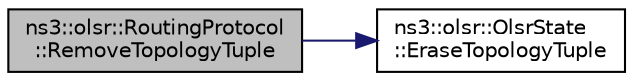 digraph "ns3::olsr::RoutingProtocol::RemoveTopologyTuple"
{
 // LATEX_PDF_SIZE
  edge [fontname="Helvetica",fontsize="10",labelfontname="Helvetica",labelfontsize="10"];
  node [fontname="Helvetica",fontsize="10",shape=record];
  rankdir="LR";
  Node1 [label="ns3::olsr::RoutingProtocol\l::RemoveTopologyTuple",height=0.2,width=0.4,color="black", fillcolor="grey75", style="filled", fontcolor="black",tooltip="Removes a topology tuple to the Topology Set."];
  Node1 -> Node2 [color="midnightblue",fontsize="10",style="solid",fontname="Helvetica"];
  Node2 [label="ns3::olsr::OlsrState\l::EraseTopologyTuple",height=0.2,width=0.4,color="black", fillcolor="white", style="filled",URL="$classns3_1_1olsr_1_1_olsr_state.html#ae0f9f71438bb946538206be815cc68d3",tooltip="Erases a topology tuple."];
}
